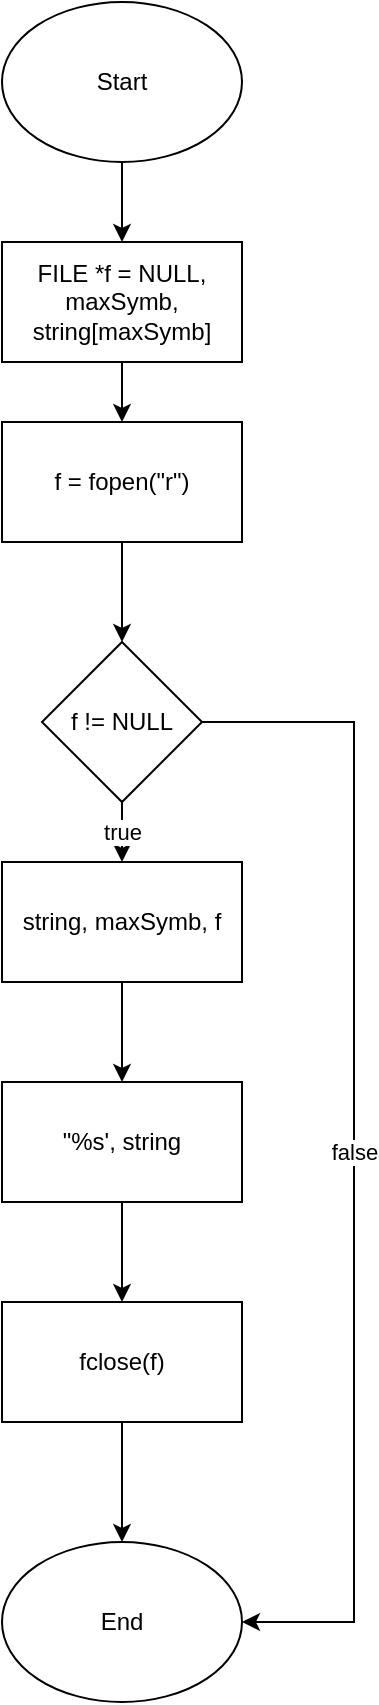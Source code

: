 <mxfile version="22.1.5" type="device">
  <diagram id="C5RBs43oDa-KdzZeNtuy" name="Page-1">
    <mxGraphModel dx="1246" dy="559" grid="1" gridSize="10" guides="1" tooltips="1" connect="1" arrows="1" fold="1" page="1" pageScale="1" pageWidth="827" pageHeight="1169" math="0" shadow="0">
      <root>
        <mxCell id="WIyWlLk6GJQsqaUBKTNV-0" />
        <mxCell id="WIyWlLk6GJQsqaUBKTNV-1" parent="WIyWlLk6GJQsqaUBKTNV-0" />
        <mxCell id="LxWiZCSHLGP9gYzxuXyA-2" value="" style="edgeStyle=orthogonalEdgeStyle;rounded=0;orthogonalLoop=1;jettySize=auto;html=1;" parent="WIyWlLk6GJQsqaUBKTNV-1" source="LxWiZCSHLGP9gYzxuXyA-0" target="LxWiZCSHLGP9gYzxuXyA-1" edge="1">
          <mxGeometry relative="1" as="geometry" />
        </mxCell>
        <mxCell id="LxWiZCSHLGP9gYzxuXyA-0" value="Start" style="ellipse;whiteSpace=wrap;html=1;" parent="WIyWlLk6GJQsqaUBKTNV-1" vertex="1">
          <mxGeometry x="354" width="120" height="80" as="geometry" />
        </mxCell>
        <mxCell id="LxWiZCSHLGP9gYzxuXyA-4" value="" style="edgeStyle=orthogonalEdgeStyle;rounded=0;orthogonalLoop=1;jettySize=auto;html=1;" parent="WIyWlLk6GJQsqaUBKTNV-1" source="LxWiZCSHLGP9gYzxuXyA-1" target="LxWiZCSHLGP9gYzxuXyA-3" edge="1">
          <mxGeometry relative="1" as="geometry" />
        </mxCell>
        <mxCell id="LxWiZCSHLGP9gYzxuXyA-1" value="FILE *f = NULL,&lt;br&gt;maxSymb,&lt;br&gt;string[maxSymb]" style="whiteSpace=wrap;html=1;" parent="WIyWlLk6GJQsqaUBKTNV-1" vertex="1">
          <mxGeometry x="354" y="120" width="120" height="60" as="geometry" />
        </mxCell>
        <mxCell id="LxWiZCSHLGP9gYzxuXyA-6" value="" style="edgeStyle=orthogonalEdgeStyle;rounded=0;orthogonalLoop=1;jettySize=auto;html=1;" parent="WIyWlLk6GJQsqaUBKTNV-1" source="LxWiZCSHLGP9gYzxuXyA-3" target="LxWiZCSHLGP9gYzxuXyA-5" edge="1">
          <mxGeometry relative="1" as="geometry" />
        </mxCell>
        <mxCell id="LxWiZCSHLGP9gYzxuXyA-3" value="f = fopen(&quot;r&quot;)" style="whiteSpace=wrap;html=1;" parent="WIyWlLk6GJQsqaUBKTNV-1" vertex="1">
          <mxGeometry x="354" y="210" width="120" height="60" as="geometry" />
        </mxCell>
        <mxCell id="LxWiZCSHLGP9gYzxuXyA-8" value="true" style="edgeStyle=orthogonalEdgeStyle;rounded=0;orthogonalLoop=1;jettySize=auto;html=1;" parent="WIyWlLk6GJQsqaUBKTNV-1" source="LxWiZCSHLGP9gYzxuXyA-5" target="LxWiZCSHLGP9gYzxuXyA-7" edge="1">
          <mxGeometry relative="1" as="geometry" />
        </mxCell>
        <mxCell id="LxWiZCSHLGP9gYzxuXyA-15" value="false" style="edgeStyle=orthogonalEdgeStyle;rounded=0;orthogonalLoop=1;jettySize=auto;html=1;exitX=1;exitY=0.5;exitDx=0;exitDy=0;entryX=1;entryY=0.5;entryDx=0;entryDy=0;" parent="WIyWlLk6GJQsqaUBKTNV-1" source="LxWiZCSHLGP9gYzxuXyA-5" target="LxWiZCSHLGP9gYzxuXyA-13" edge="1">
          <mxGeometry relative="1" as="geometry">
            <Array as="points">
              <mxPoint x="530" y="360" />
              <mxPoint x="530" y="810" />
            </Array>
          </mxGeometry>
        </mxCell>
        <mxCell id="LxWiZCSHLGP9gYzxuXyA-5" value="f != NULL" style="rhombus;whiteSpace=wrap;html=1;" parent="WIyWlLk6GJQsqaUBKTNV-1" vertex="1">
          <mxGeometry x="374" y="320" width="80" height="80" as="geometry" />
        </mxCell>
        <mxCell id="LxWiZCSHLGP9gYzxuXyA-10" value="" style="edgeStyle=orthogonalEdgeStyle;rounded=0;orthogonalLoop=1;jettySize=auto;html=1;" parent="WIyWlLk6GJQsqaUBKTNV-1" source="LxWiZCSHLGP9gYzxuXyA-7" target="LxWiZCSHLGP9gYzxuXyA-9" edge="1">
          <mxGeometry relative="1" as="geometry" />
        </mxCell>
        <mxCell id="LxWiZCSHLGP9gYzxuXyA-7" value="string, maxSymb, f" style="whiteSpace=wrap;html=1;" parent="WIyWlLk6GJQsqaUBKTNV-1" vertex="1">
          <mxGeometry x="354" y="430" width="120" height="60" as="geometry" />
        </mxCell>
        <mxCell id="LxWiZCSHLGP9gYzxuXyA-12" value="" style="edgeStyle=orthogonalEdgeStyle;rounded=0;orthogonalLoop=1;jettySize=auto;html=1;" parent="WIyWlLk6GJQsqaUBKTNV-1" source="LxWiZCSHLGP9gYzxuXyA-9" target="LxWiZCSHLGP9gYzxuXyA-11" edge="1">
          <mxGeometry relative="1" as="geometry" />
        </mxCell>
        <mxCell id="LxWiZCSHLGP9gYzxuXyA-9" value="&quot;%s&#39;, string" style="whiteSpace=wrap;html=1;" parent="WIyWlLk6GJQsqaUBKTNV-1" vertex="1">
          <mxGeometry x="354" y="540" width="120" height="60" as="geometry" />
        </mxCell>
        <mxCell id="LxWiZCSHLGP9gYzxuXyA-14" value="" style="edgeStyle=orthogonalEdgeStyle;rounded=0;orthogonalLoop=1;jettySize=auto;html=1;" parent="WIyWlLk6GJQsqaUBKTNV-1" source="LxWiZCSHLGP9gYzxuXyA-11" target="LxWiZCSHLGP9gYzxuXyA-13" edge="1">
          <mxGeometry relative="1" as="geometry" />
        </mxCell>
        <mxCell id="LxWiZCSHLGP9gYzxuXyA-11" value="fclose(f)" style="whiteSpace=wrap;html=1;" parent="WIyWlLk6GJQsqaUBKTNV-1" vertex="1">
          <mxGeometry x="354" y="650" width="120" height="60" as="geometry" />
        </mxCell>
        <mxCell id="LxWiZCSHLGP9gYzxuXyA-13" value="End" style="ellipse;whiteSpace=wrap;html=1;" parent="WIyWlLk6GJQsqaUBKTNV-1" vertex="1">
          <mxGeometry x="354" y="770" width="120" height="80" as="geometry" />
        </mxCell>
      </root>
    </mxGraphModel>
  </diagram>
</mxfile>
